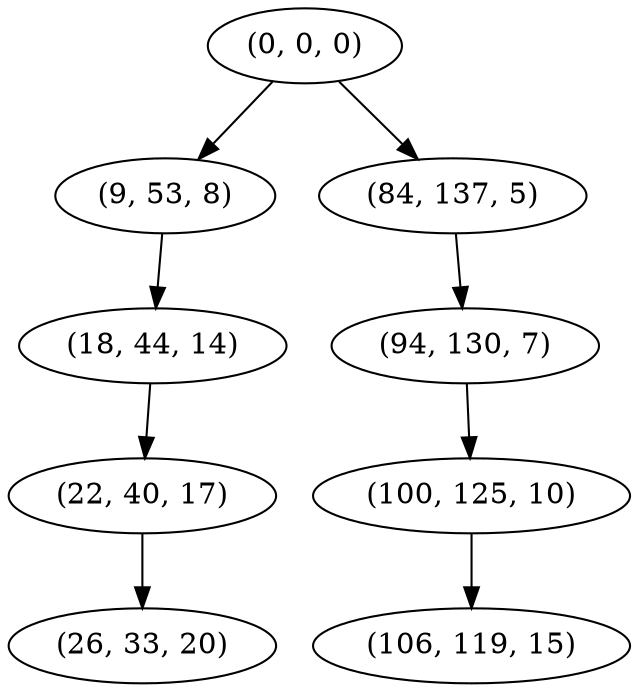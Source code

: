 digraph tree {
    "(0, 0, 0)";
    "(9, 53, 8)";
    "(18, 44, 14)";
    "(22, 40, 17)";
    "(26, 33, 20)";
    "(84, 137, 5)";
    "(94, 130, 7)";
    "(100, 125, 10)";
    "(106, 119, 15)";
    "(0, 0, 0)" -> "(9, 53, 8)";
    "(0, 0, 0)" -> "(84, 137, 5)";
    "(9, 53, 8)" -> "(18, 44, 14)";
    "(18, 44, 14)" -> "(22, 40, 17)";
    "(22, 40, 17)" -> "(26, 33, 20)";
    "(84, 137, 5)" -> "(94, 130, 7)";
    "(94, 130, 7)" -> "(100, 125, 10)";
    "(100, 125, 10)" -> "(106, 119, 15)";
}
